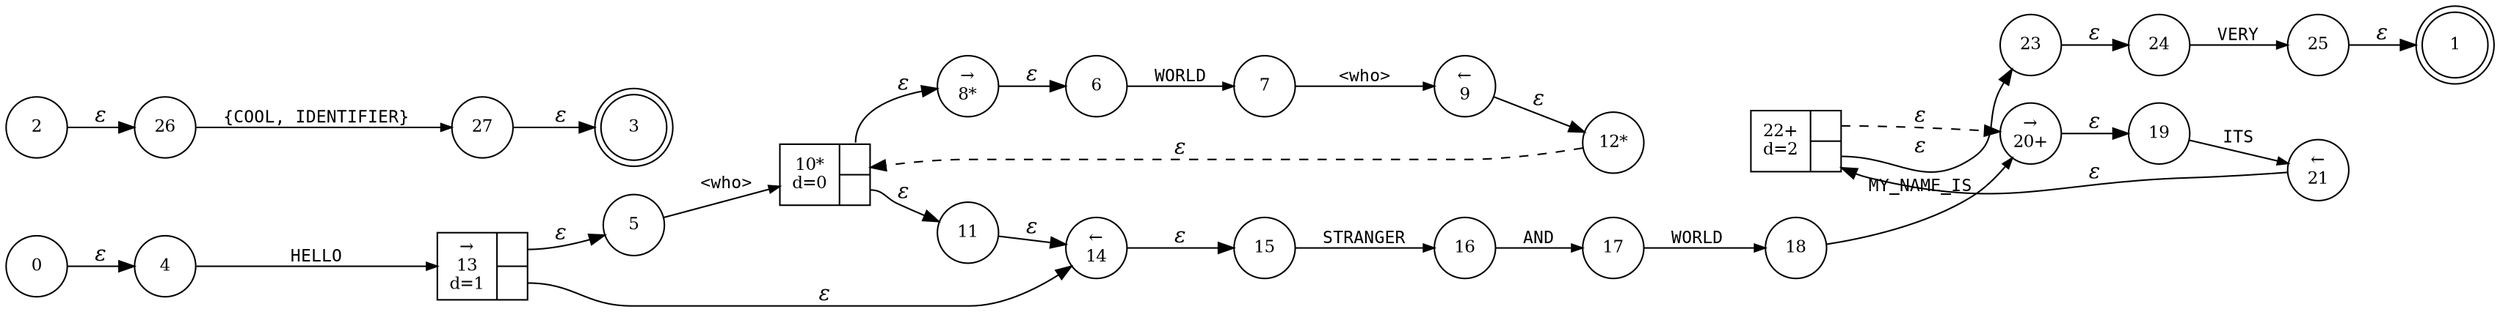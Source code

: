digraph ATN {
rankdir=LR;
s1[fontsize=11, label="1", shape=doublecircle, fixedsize=true, width=.6];
s0[fontsize=11,label="0", shape=circle, fixedsize=true, width=.55, peripheries=1];
s4[fontsize=11,label="4", shape=circle, fixedsize=true, width=.55, peripheries=1];
s5[fontsize=11,label="5", shape=circle, fixedsize=true, width=.55, peripheries=1];
s6[fontsize=11,label="6", shape=circle, fixedsize=true, width=.55, peripheries=1];
s7[fontsize=11,label="7", shape=circle, fixedsize=true, width=.55, peripheries=1];
s8[fontsize=11,label="&rarr;\n8*", shape=circle, fixedsize=true, width=.55, peripheries=1];
s9[fontsize=11,label="&larr;\n9", shape=circle, fixedsize=true, width=.55, peripheries=1];
s10[fontsize=11,label="{10*\nd=0|{<p0>|<p1>}}", shape=record, fixedsize=false, peripheries=1];
s11[fontsize=11,label="11", shape=circle, fixedsize=true, width=.55, peripheries=1];
s12[fontsize=11,label="12*", shape=circle, fixedsize=true, width=.55, peripheries=1];
s13[fontsize=11,label="{&rarr;\n13\nd=1|{<p0>|<p1>}}", shape=record, fixedsize=false, peripheries=1];
s14[fontsize=11,label="&larr;\n14", shape=circle, fixedsize=true, width=.55, peripheries=1];
s15[fontsize=11,label="15", shape=circle, fixedsize=true, width=.55, peripheries=1];
s16[fontsize=11,label="16", shape=circle, fixedsize=true, width=.55, peripheries=1];
s17[fontsize=11,label="17", shape=circle, fixedsize=true, width=.55, peripheries=1];
s18[fontsize=11,label="18", shape=circle, fixedsize=true, width=.55, peripheries=1];
s19[fontsize=11,label="19", shape=circle, fixedsize=true, width=.55, peripheries=1];
s20[fontsize=11,label="&rarr;\n20+", shape=circle, fixedsize=true, width=.55, peripheries=1];
s21[fontsize=11,label="&larr;\n21", shape=circle, fixedsize=true, width=.55, peripheries=1];
s22[fontsize=11,label="{22+\nd=2|{<p0>|<p1>}}", shape=record, fixedsize=false, peripheries=1];
s23[fontsize=11,label="23", shape=circle, fixedsize=true, width=.55, peripheries=1];
s24[fontsize=11,label="24", shape=circle, fixedsize=true, width=.55, peripheries=1];
s25[fontsize=11,label="25", shape=circle, fixedsize=true, width=.55, peripheries=1];
s0 -> s4 [fontname="Times-Italic", label="&epsilon;"];
s4 -> s13 [fontsize=11, fontname="Courier", arrowsize=.7, label = "HELLO", arrowhead = normal];
s13:p0 -> s5 [fontname="Times-Italic", label="&epsilon;"];
s13:p1 -> s14 [fontname="Times-Italic", label="&epsilon;"];
s5 -> s10 [fontsize=11, fontname="Courier", arrowsize=.7, label = "<who>", arrowhead = normal];
s14 -> s15 [fontname="Times-Italic", label="&epsilon;"];
s10:p0 -> s8 [fontname="Times-Italic", label="&epsilon;"];
s10:p1 -> s11 [fontname="Times-Italic", label="&epsilon;"];
s15 -> s16 [fontsize=11, fontname="Courier", arrowsize=.7, label = "STRANGER", arrowhead = normal];
s8 -> s6 [fontname="Times-Italic", label="&epsilon;"];
s11 -> s14 [fontname="Times-Italic", label="&epsilon;"];
s16 -> s17 [fontsize=11, fontname="Courier", arrowsize=.7, label = "AND", arrowhead = normal];
s6 -> s7 [fontsize=11, fontname="Courier", arrowsize=.7, label = "WORLD", arrowhead = normal];
s17 -> s18 [fontsize=11, fontname="Courier", arrowsize=.7, label = "WORLD", arrowhead = normal];
s7 -> s9 [fontsize=11, fontname="Courier", arrowsize=.7, label = "<who>", arrowhead = normal];
s18 -> s20 [fontsize=11, fontname="Courier", arrowsize=.7, label = "MY_NAME_IS", arrowhead = normal];
s9 -> s12 [fontname="Times-Italic", label="&epsilon;"];
s20 -> s19 [fontname="Times-Italic", label="&epsilon;"];
s12 -> s10 [fontname="Times-Italic", label="&epsilon;", style="dashed"];
s19 -> s21 [fontsize=11, fontname="Courier", arrowsize=.7, label = "ITS", arrowhead = normal];
s21 -> s22 [fontname="Times-Italic", label="&epsilon;"];
s22:p0 -> s20 [fontname="Times-Italic", label="&epsilon;", style="dashed"];
s22:p1 -> s23 [fontname="Times-Italic", label="&epsilon;"];
s23 -> s24 [fontname="Times-Italic", label="&epsilon;"];
s24 -> s25 [fontsize=11, fontname="Courier", arrowsize=.7, label = "VERY", arrowhead = normal];
s25 -> s1 [fontname="Times-Italic", label="&epsilon;"];
s3[fontsize=11, label="3", shape=doublecircle, fixedsize=true, width=.6];
s2[fontsize=11,label="2", shape=circle, fixedsize=true, width=.55, peripheries=1];
s26[fontsize=11,label="26", shape=circle, fixedsize=true, width=.55, peripheries=1];
s27[fontsize=11,label="27", shape=circle, fixedsize=true, width=.55, peripheries=1];
s2 -> s26 [fontname="Times-Italic", label="&epsilon;"];
s26 -> s27 [fontsize=11, fontname="Courier", arrowsize=.7, label = "{COOL, IDENTIFIER}", arrowhead = normal];
s27 -> s3 [fontname="Times-Italic", label="&epsilon;"];}